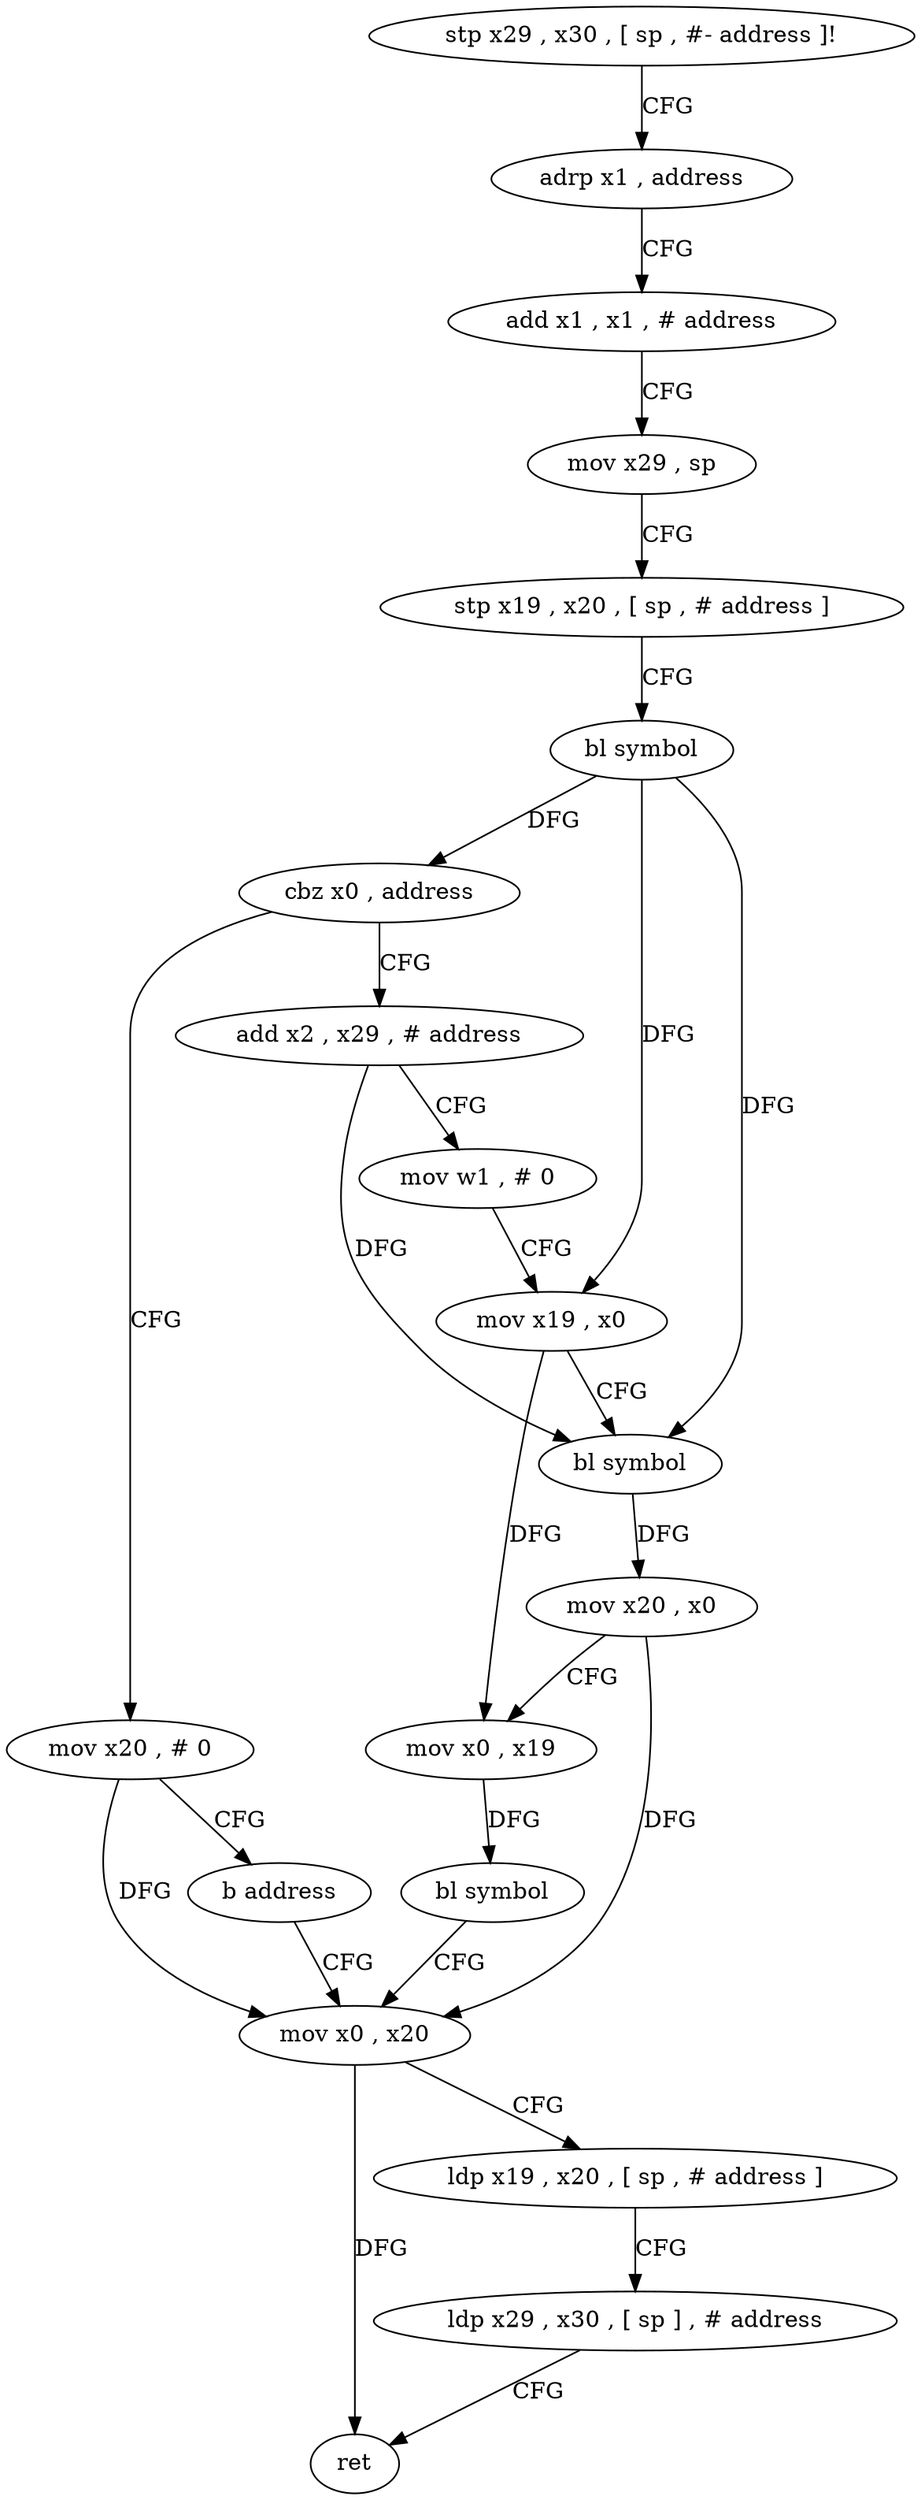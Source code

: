 digraph "func" {
"4215872" [label = "stp x29 , x30 , [ sp , #- address ]!" ]
"4215876" [label = "adrp x1 , address" ]
"4215880" [label = "add x1 , x1 , # address" ]
"4215884" [label = "mov x29 , sp" ]
"4215888" [label = "stp x19 , x20 , [ sp , # address ]" ]
"4215892" [label = "bl symbol" ]
"4215896" [label = "cbz x0 , address" ]
"4215944" [label = "mov x20 , # 0" ]
"4215900" [label = "add x2 , x29 , # address" ]
"4215948" [label = "b address" ]
"4215928" [label = "mov x0 , x20" ]
"4215904" [label = "mov w1 , # 0" ]
"4215908" [label = "mov x19 , x0" ]
"4215912" [label = "bl symbol" ]
"4215916" [label = "mov x20 , x0" ]
"4215920" [label = "mov x0 , x19" ]
"4215924" [label = "bl symbol" ]
"4215932" [label = "ldp x19 , x20 , [ sp , # address ]" ]
"4215936" [label = "ldp x29 , x30 , [ sp ] , # address" ]
"4215940" [label = "ret" ]
"4215872" -> "4215876" [ label = "CFG" ]
"4215876" -> "4215880" [ label = "CFG" ]
"4215880" -> "4215884" [ label = "CFG" ]
"4215884" -> "4215888" [ label = "CFG" ]
"4215888" -> "4215892" [ label = "CFG" ]
"4215892" -> "4215896" [ label = "DFG" ]
"4215892" -> "4215908" [ label = "DFG" ]
"4215892" -> "4215912" [ label = "DFG" ]
"4215896" -> "4215944" [ label = "CFG" ]
"4215896" -> "4215900" [ label = "CFG" ]
"4215944" -> "4215948" [ label = "CFG" ]
"4215944" -> "4215928" [ label = "DFG" ]
"4215900" -> "4215904" [ label = "CFG" ]
"4215900" -> "4215912" [ label = "DFG" ]
"4215948" -> "4215928" [ label = "CFG" ]
"4215928" -> "4215932" [ label = "CFG" ]
"4215928" -> "4215940" [ label = "DFG" ]
"4215904" -> "4215908" [ label = "CFG" ]
"4215908" -> "4215912" [ label = "CFG" ]
"4215908" -> "4215920" [ label = "DFG" ]
"4215912" -> "4215916" [ label = "DFG" ]
"4215916" -> "4215920" [ label = "CFG" ]
"4215916" -> "4215928" [ label = "DFG" ]
"4215920" -> "4215924" [ label = "DFG" ]
"4215924" -> "4215928" [ label = "CFG" ]
"4215932" -> "4215936" [ label = "CFG" ]
"4215936" -> "4215940" [ label = "CFG" ]
}
